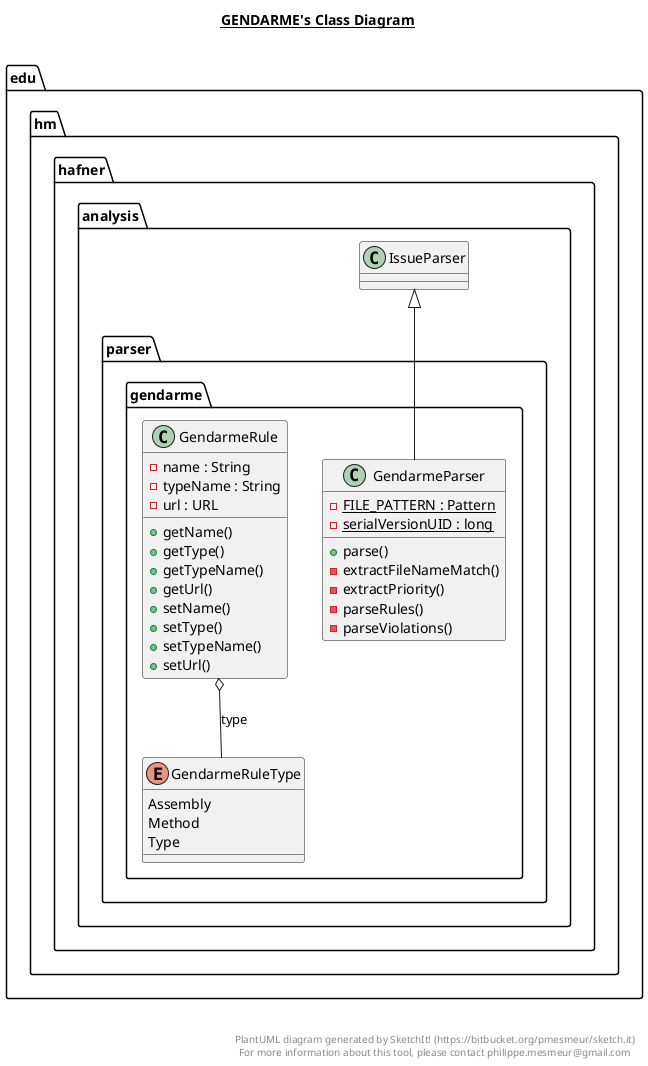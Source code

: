 @startuml

title __GENDARME's Class Diagram__\n

  namespace edu.hm.hafner {
    namespace analysis {
      namespace parser {
        namespace gendarme {
          class edu.hm.hafner.analysis.parser.gendarme.GendarmeParser {
              {static} - FILE_PATTERN : Pattern
              {static} - serialVersionUID : long
              + parse()
              - extractFileNameMatch()
              - extractPriority()
              - parseRules()
              - parseViolations()
          }
        }
      }
    }
  }
  

  namespace edu.hm.hafner {
    namespace analysis {
      namespace parser {
        namespace gendarme {
          class edu.hm.hafner.analysis.parser.gendarme.GendarmeRule {
              - name : String
              - typeName : String
              - url : URL
              + getName()
              + getType()
              + getTypeName()
              + getUrl()
              + setName()
              + setType()
              + setTypeName()
              + setUrl()
          }
        }
      }
    }
  }
  

  namespace edu.hm.hafner {
    namespace analysis {
      namespace parser {
        namespace gendarme {
          enum GendarmeRuleType {
            Assembly
            Method
            Type
          }
        }
      }
    }
  }
  

  edu.hm.hafner.analysis.parser.gendarme.GendarmeParser -up-|> edu.hm.hafner.analysis.IssueParser
  edu.hm.hafner.analysis.parser.gendarme.GendarmeRule o-- edu.hm.hafner.analysis.parser.gendarme.GendarmeRuleType : type


right footer


PlantUML diagram generated by SketchIt! (https://bitbucket.org/pmesmeur/sketch.it)
For more information about this tool, please contact philippe.mesmeur@gmail.com
endfooter

@enduml
